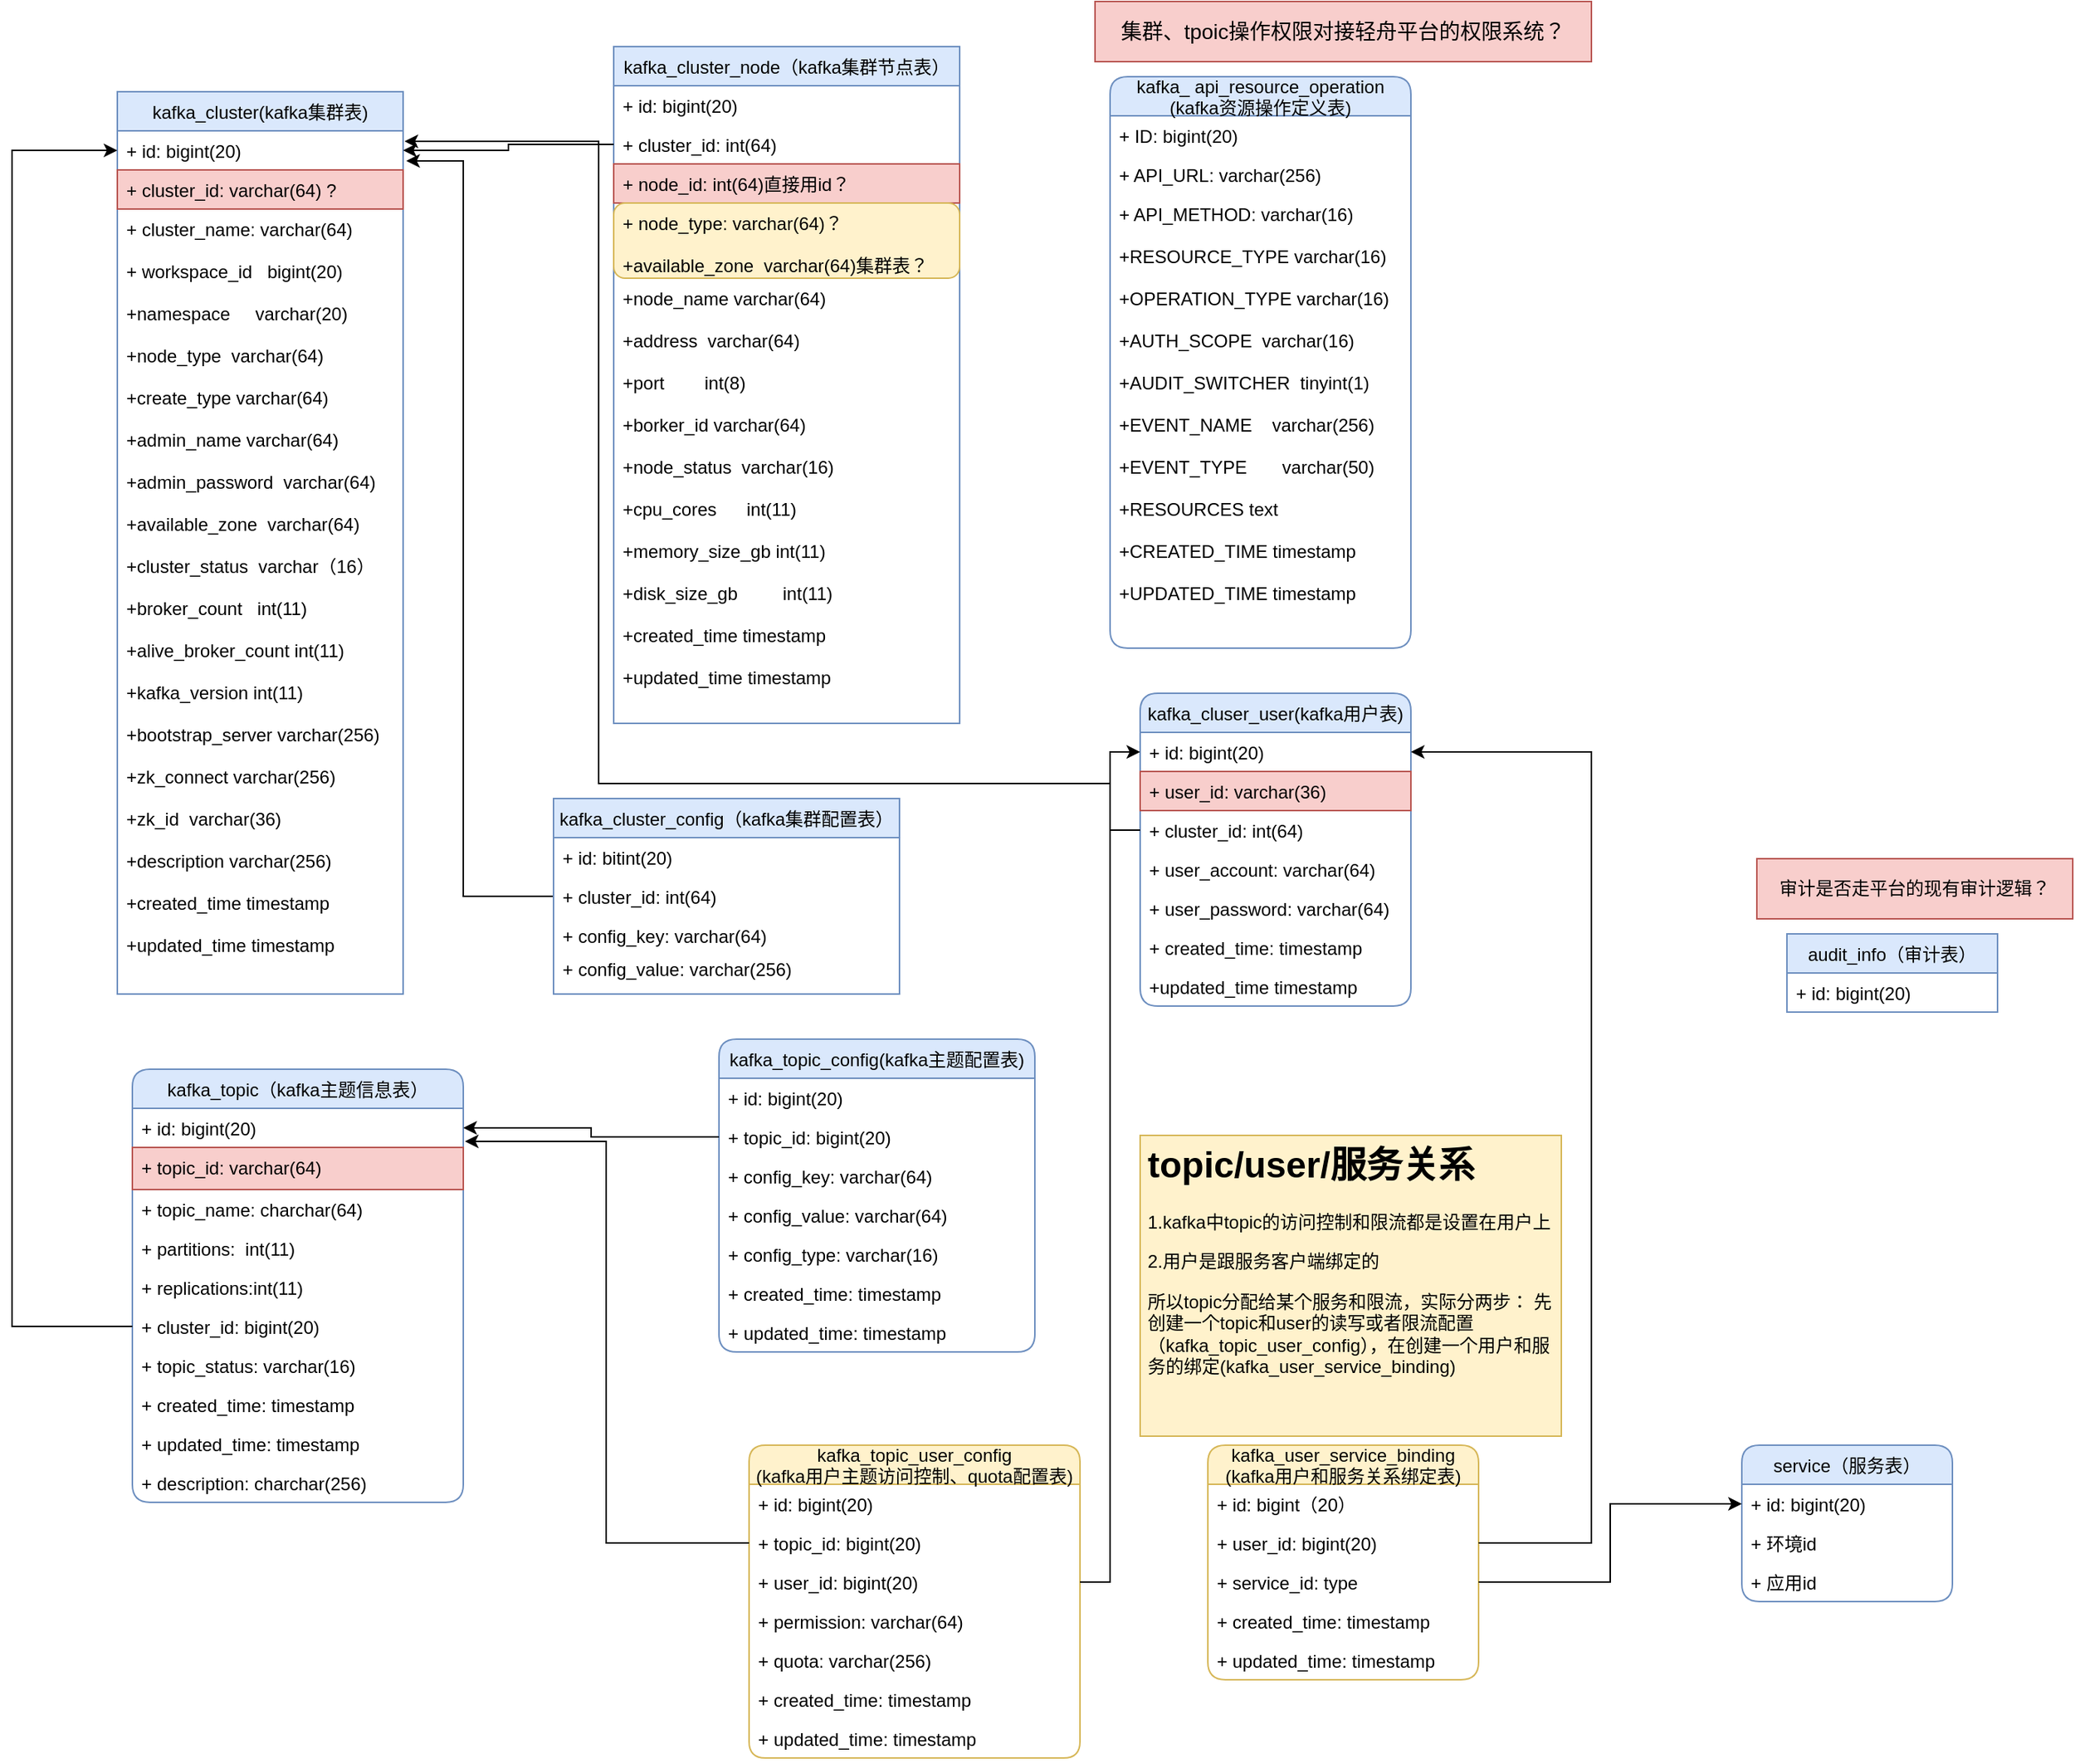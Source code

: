 <mxfile version="14.7.3" type="github">
  <diagram name="Page-1" id="9f46799a-70d6-7492-0946-bef42562c5a5">
    <mxGraphModel dx="944" dy="553" grid="1" gridSize="10" guides="1" tooltips="1" connect="1" arrows="1" fold="1" page="1" pageScale="1" pageWidth="1100" pageHeight="850" background="none" math="0" shadow="0">
      <root>
        <mxCell id="0" />
        <mxCell id="1" parent="0" />
        <mxCell id="GtaQLyDvOYzaf2lnGROW-2" value="kafka_cluster(kafka集群表)" style="swimlane;fontStyle=0;childLayout=stackLayout;horizontal=1;startSize=26;fillColor=#dae8fc;horizontalStack=0;resizeParent=1;resizeParentMax=0;resizeLast=0;collapsible=1;marginBottom=0;strokeColor=#6c8ebf;" parent="1" vertex="1">
          <mxGeometry x="190" y="140" width="190" height="600" as="geometry">
            <mxRectangle x="190" y="140" width="100" height="26" as="alternateBounds" />
          </mxGeometry>
        </mxCell>
        <mxCell id="GtaQLyDvOYzaf2lnGROW-3" value="+ id: bigint(20)" style="text;strokeColor=none;fillColor=none;align=left;verticalAlign=top;spacingLeft=4;spacingRight=4;overflow=hidden;rotatable=0;points=[[0,0.5],[1,0.5]];portConstraint=eastwest;" parent="GtaQLyDvOYzaf2lnGROW-2" vertex="1">
          <mxGeometry y="26" width="190" height="26" as="geometry" />
        </mxCell>
        <mxCell id="GtaQLyDvOYzaf2lnGROW-4" value="+ cluster_id: varchar(64) ?" style="text;strokeColor=#b85450;fillColor=#f8cecc;align=left;verticalAlign=top;spacingLeft=4;spacingRight=4;overflow=hidden;rotatable=0;points=[[0,0.5],[1,0.5]];portConstraint=eastwest;" parent="GtaQLyDvOYzaf2lnGROW-2" vertex="1">
          <mxGeometry y="52" width="190" height="26" as="geometry" />
        </mxCell>
        <mxCell id="GtaQLyDvOYzaf2lnGROW-5" value="+ cluster_name: varchar(64)&#xa;&#xa;+ workspace_id   bigint(20)&#xa;&#xa;+namespace     varchar(20)&#xa;&#xa;+node_type  varchar(64)&#xa;&#xa;+create_type varchar(64)&#xa;&#xa;+admin_name varchar(64)&#xa;&#xa;+admin_password  varchar(64)&#xa;&#xa;+available_zone  varchar(64)&#xa;&#xa;+cluster_status  varchar（16）&#xa;&#xa;+broker_count   int(11)&#xa;&#xa;+alive_broker_count int(11)&#xa;&#xa;+kafka_version int(11)&#xa;&#xa;+bootstrap_server varchar(256)&#xa;&#xa;+zk_connect varchar(256)&#xa;&#xa;+zk_id  varchar(36)&#xa;&#xa;+description varchar(256) &#xa;&#xa;+created_time timestamp&#xa;&#xa;+updated_time timestamp" style="text;strokeColor=none;fillColor=none;align=left;verticalAlign=top;spacingLeft=4;spacingRight=4;overflow=hidden;rotatable=0;points=[[0,0.5],[1,0.5]];portConstraint=eastwest;" parent="GtaQLyDvOYzaf2lnGROW-2" vertex="1">
          <mxGeometry y="78" width="190" height="522" as="geometry" />
        </mxCell>
        <mxCell id="GtaQLyDvOYzaf2lnGROW-6" value="kafka_cluster_node（kafka集群节点表）" style="swimlane;fontStyle=0;childLayout=stackLayout;horizontal=1;startSize=26;fillColor=#dae8fc;horizontalStack=0;resizeParent=1;resizeParentMax=0;resizeLast=0;collapsible=1;marginBottom=0;strokeColor=#6c8ebf;" parent="1" vertex="1">
          <mxGeometry x="520" y="110" width="230" height="450" as="geometry">
            <mxRectangle x="480" y="140" width="140" height="26" as="alternateBounds" />
          </mxGeometry>
        </mxCell>
        <mxCell id="GtaQLyDvOYzaf2lnGROW-7" value="+ id: bigint(20)" style="text;strokeColor=none;fillColor=none;align=left;verticalAlign=top;spacingLeft=4;spacingRight=4;overflow=hidden;rotatable=0;points=[[0,0.5],[1,0.5]];portConstraint=eastwest;" parent="GtaQLyDvOYzaf2lnGROW-6" vertex="1">
          <mxGeometry y="26" width="230" height="26" as="geometry" />
        </mxCell>
        <mxCell id="GtaQLyDvOYzaf2lnGROW-8" value="+ cluster_id: int(64)" style="text;strokeColor=none;fillColor=none;align=left;verticalAlign=top;spacingLeft=4;spacingRight=4;overflow=hidden;rotatable=0;points=[[0,0.5],[1,0.5]];portConstraint=eastwest;" parent="GtaQLyDvOYzaf2lnGROW-6" vertex="1">
          <mxGeometry y="52" width="230" height="26" as="geometry" />
        </mxCell>
        <mxCell id="GtaQLyDvOYzaf2lnGROW-13" value="+ node_id: int(64)直接用id？" style="text;strokeColor=#b85450;fillColor=#f8cecc;align=left;verticalAlign=top;spacingLeft=4;spacingRight=4;overflow=hidden;rotatable=0;points=[[0,0.5],[1,0.5]];portConstraint=eastwest;" parent="GtaQLyDvOYzaf2lnGROW-6" vertex="1">
          <mxGeometry y="78" width="230" height="26" as="geometry" />
        </mxCell>
        <mxCell id="GtaQLyDvOYzaf2lnGROW-12" value="+ node_type: varchar(64)？&#xa;&#xa;+available_zone  varchar(64)集群表？" style="text;strokeColor=#d6b656;fillColor=#fff2cc;align=left;verticalAlign=top;spacingLeft=4;spacingRight=4;overflow=hidden;rotatable=0;points=[[0,0.5],[1,0.5]];portConstraint=eastwest;shadow=0;rounded=1;" parent="GtaQLyDvOYzaf2lnGROW-6" vertex="1">
          <mxGeometry y="104" width="230" height="50" as="geometry" />
        </mxCell>
        <mxCell id="GtaQLyDvOYzaf2lnGROW-9" value="+node_name varchar(64)&#xa;&#xa;+address  varchar(64)&#xa;&#xa;+port        int(8)&#xa;&#xa;+borker_id varchar(64)&#xa;&#xa;+node_status  varchar(16)&#xa;&#xa;+cpu_cores      int(11)&#xa;&#xa;+memory_size_gb int(11)&#xa;&#xa;+disk_size_gb         int(11)&#xa;&#xa;+created_time timestamp&#xa;&#xa;+updated_time timestamp" style="text;strokeColor=none;fillColor=none;align=left;verticalAlign=top;spacingLeft=4;spacingRight=4;overflow=hidden;rotatable=0;points=[[0,0.5],[1,0.5]];portConstraint=eastwest;" parent="GtaQLyDvOYzaf2lnGROW-6" vertex="1">
          <mxGeometry y="154" width="230" height="296" as="geometry" />
        </mxCell>
        <mxCell id="GtaQLyDvOYzaf2lnGROW-10" style="edgeStyle=orthogonalEdgeStyle;rounded=0;orthogonalLoop=1;jettySize=auto;html=1;fontColor=#000000;" parent="1" source="GtaQLyDvOYzaf2lnGROW-8" target="GtaQLyDvOYzaf2lnGROW-3" edge="1">
          <mxGeometry relative="1" as="geometry" />
        </mxCell>
        <mxCell id="GtaQLyDvOYzaf2lnGROW-19" style="edgeStyle=orthogonalEdgeStyle;rounded=0;orthogonalLoop=1;jettySize=auto;html=1;fontColor=#000000;entryX=1.011;entryY=0.769;entryDx=0;entryDy=0;entryPerimeter=0;" parent="1" source="GtaQLyDvOYzaf2lnGROW-14" target="GtaQLyDvOYzaf2lnGROW-3" edge="1">
          <mxGeometry relative="1" as="geometry">
            <mxPoint x="400" y="300" as="targetPoint" />
            <Array as="points">
              <mxPoint x="420" y="675" />
              <mxPoint x="420" y="186" />
            </Array>
          </mxGeometry>
        </mxCell>
        <mxCell id="GtaQLyDvOYzaf2lnGROW-14" value="kafka_cluster_config（kafka集群配置表）" style="swimlane;fontStyle=0;childLayout=stackLayout;horizontal=1;startSize=26;fillColor=#dae8fc;horizontalStack=0;resizeParent=1;resizeParentMax=0;resizeLast=0;collapsible=1;marginBottom=0;labelBackgroundColor=none;strokeColor=#6c8ebf;swimlaneLine=1;" parent="1" vertex="1">
          <mxGeometry x="480" y="610" width="230" height="130" as="geometry" />
        </mxCell>
        <mxCell id="GtaQLyDvOYzaf2lnGROW-15" value="+ id: bitint(20)" style="text;strokeColor=none;fillColor=none;align=left;verticalAlign=top;spacingLeft=4;spacingRight=4;overflow=hidden;rotatable=0;points=[[0,0.5],[1,0.5]];portConstraint=eastwest;" parent="GtaQLyDvOYzaf2lnGROW-14" vertex="1">
          <mxGeometry y="26" width="230" height="26" as="geometry" />
        </mxCell>
        <mxCell id="GtaQLyDvOYzaf2lnGROW-16" value="+ cluster_id: int(64)" style="text;strokeColor=none;fillColor=none;align=left;verticalAlign=top;spacingLeft=4;spacingRight=4;overflow=hidden;rotatable=0;points=[[0,0.5],[1,0.5]];portConstraint=eastwest;" parent="GtaQLyDvOYzaf2lnGROW-14" vertex="1">
          <mxGeometry y="52" width="230" height="26" as="geometry" />
        </mxCell>
        <mxCell id="GtaQLyDvOYzaf2lnGROW-17" value="+ config_key: varchar(64)" style="text;strokeColor=none;fillColor=none;align=left;verticalAlign=top;spacingLeft=4;spacingRight=4;overflow=hidden;rotatable=0;points=[[0,0.5],[1,0.5]];portConstraint=eastwest;" parent="GtaQLyDvOYzaf2lnGROW-14" vertex="1">
          <mxGeometry y="78" width="230" height="22" as="geometry" />
        </mxCell>
        <mxCell id="GtaQLyDvOYzaf2lnGROW-18" value="+ config_value: varchar(256)" style="text;strokeColor=none;fillColor=none;align=left;verticalAlign=top;spacingLeft=4;spacingRight=4;overflow=hidden;rotatable=0;points=[[0,0.5],[1,0.5]];portConstraint=eastwest;" parent="GtaQLyDvOYzaf2lnGROW-14" vertex="1">
          <mxGeometry y="100" width="230" height="30" as="geometry" />
        </mxCell>
        <mxCell id="GtaQLyDvOYzaf2lnGROW-20" value="kafka_ api_resource_operation&#xa;(kafka资源操作定义表)" style="swimlane;fontStyle=0;childLayout=stackLayout;horizontal=1;startSize=26;fillColor=#dae8fc;horizontalStack=0;resizeParent=1;resizeParentMax=0;resizeLast=0;collapsible=1;marginBottom=0;rounded=1;shadow=0;labelBackgroundColor=none;strokeColor=#6c8ebf;" parent="1" vertex="1">
          <mxGeometry x="850" y="130" width="200" height="380" as="geometry" />
        </mxCell>
        <mxCell id="GtaQLyDvOYzaf2lnGROW-21" value="+ ID: bigint(20)" style="text;strokeColor=none;fillColor=none;align=left;verticalAlign=top;spacingLeft=4;spacingRight=4;overflow=hidden;rotatable=0;points=[[0,0.5],[1,0.5]];portConstraint=eastwest;" parent="GtaQLyDvOYzaf2lnGROW-20" vertex="1">
          <mxGeometry y="26" width="200" height="26" as="geometry" />
        </mxCell>
        <mxCell id="GtaQLyDvOYzaf2lnGROW-22" value="+ API_URL: varchar(256)" style="text;strokeColor=none;fillColor=none;align=left;verticalAlign=top;spacingLeft=4;spacingRight=4;overflow=hidden;rotatable=0;points=[[0,0.5],[1,0.5]];portConstraint=eastwest;" parent="GtaQLyDvOYzaf2lnGROW-20" vertex="1">
          <mxGeometry y="52" width="200" height="26" as="geometry" />
        </mxCell>
        <mxCell id="GtaQLyDvOYzaf2lnGROW-23" value="+ API_METHOD: varchar(16)&#xa;&#xa;+RESOURCE_TYPE varchar(16)&#xa;&#xa;+OPERATION_TYPE varchar(16)&#xa;&#xa;+AUTH_SCOPE  varchar(16)&#xa;&#xa;+AUDIT_SWITCHER  tinyint(1)&#xa;&#xa;+EVENT_NAME    varchar(256)&#xa;&#xa;+EVENT_TYPE       varchar(50)&#xa;&#xa;+RESOURCES text&#xa;&#xa;+CREATED_TIME timestamp&#xa;&#xa;+UPDATED_TIME timestamp&#xa;&#xa;" style="text;strokeColor=none;fillColor=none;align=left;verticalAlign=top;spacingLeft=4;spacingRight=4;overflow=hidden;rotatable=0;points=[[0,0.5],[1,0.5]];portConstraint=eastwest;" parent="GtaQLyDvOYzaf2lnGROW-20" vertex="1">
          <mxGeometry y="78" width="200" height="302" as="geometry" />
        </mxCell>
        <mxCell id="GtaQLyDvOYzaf2lnGROW-24" value="kafka_cluser_user(kafka用户表)" style="swimlane;fontStyle=0;childLayout=stackLayout;horizontal=1;startSize=26;fillColor=#dae8fc;horizontalStack=0;resizeParent=1;resizeParentMax=0;resizeLast=0;collapsible=1;marginBottom=0;rounded=1;shadow=0;labelBackgroundColor=none;strokeColor=#6c8ebf;" parent="1" vertex="1">
          <mxGeometry x="870" y="540" width="180" height="208" as="geometry" />
        </mxCell>
        <mxCell id="GtaQLyDvOYzaf2lnGROW-25" value="+ id: bigint(20)" style="text;strokeColor=none;fillColor=none;align=left;verticalAlign=top;spacingLeft=4;spacingRight=4;overflow=hidden;rotatable=0;points=[[0,0.5],[1,0.5]];portConstraint=eastwest;" parent="GtaQLyDvOYzaf2lnGROW-24" vertex="1">
          <mxGeometry y="26" width="180" height="26" as="geometry" />
        </mxCell>
        <mxCell id="GtaQLyDvOYzaf2lnGROW-26" value="+ user_id: varchar(36)" style="text;strokeColor=#b85450;fillColor=#f8cecc;align=left;verticalAlign=top;spacingLeft=4;spacingRight=4;overflow=hidden;rotatable=0;points=[[0,0.5],[1,0.5]];portConstraint=eastwest;" parent="GtaQLyDvOYzaf2lnGROW-24" vertex="1">
          <mxGeometry y="52" width="180" height="26" as="geometry" />
        </mxCell>
        <mxCell id="GtaQLyDvOYzaf2lnGROW-28" value="+ cluster_id: int(64)&#xa;&#xa;&#xa;" style="text;strokeColor=none;fillColor=none;align=left;verticalAlign=top;spacingLeft=4;spacingRight=4;overflow=hidden;rotatable=0;points=[[0,0.5],[1,0.5]];portConstraint=eastwest;" parent="GtaQLyDvOYzaf2lnGROW-24" vertex="1">
          <mxGeometry y="78" width="180" height="26" as="geometry" />
        </mxCell>
        <mxCell id="GtaQLyDvOYzaf2lnGROW-32" value="+ user_account: varchar(64)&#xa;&#xa;&#xa;" style="text;strokeColor=none;fillColor=none;align=left;verticalAlign=top;spacingLeft=4;spacingRight=4;overflow=hidden;rotatable=0;points=[[0,0.5],[1,0.5]];portConstraint=eastwest;" parent="GtaQLyDvOYzaf2lnGROW-24" vertex="1">
          <mxGeometry y="104" width="180" height="26" as="geometry" />
        </mxCell>
        <mxCell id="GtaQLyDvOYzaf2lnGROW-31" value="+ user_password: varchar(64)&#xa;" style="text;strokeColor=none;fillColor=none;align=left;verticalAlign=top;spacingLeft=4;spacingRight=4;overflow=hidden;rotatable=0;points=[[0,0.5],[1,0.5]];portConstraint=eastwest;" parent="GtaQLyDvOYzaf2lnGROW-24" vertex="1">
          <mxGeometry y="130" width="180" height="26" as="geometry" />
        </mxCell>
        <mxCell id="GtaQLyDvOYzaf2lnGROW-30" value="+ created_time: timestamp&#xa;&#xa;&#xa;" style="text;strokeColor=none;fillColor=none;align=left;verticalAlign=top;spacingLeft=4;spacingRight=4;overflow=hidden;rotatable=0;points=[[0,0.5],[1,0.5]];portConstraint=eastwest;" parent="GtaQLyDvOYzaf2lnGROW-24" vertex="1">
          <mxGeometry y="156" width="180" height="26" as="geometry" />
        </mxCell>
        <mxCell id="GtaQLyDvOYzaf2lnGROW-27" value="+updated_time timestamp" style="text;strokeColor=none;fillColor=none;align=left;verticalAlign=top;spacingLeft=4;spacingRight=4;overflow=hidden;rotatable=0;points=[[0,0.5],[1,0.5]];portConstraint=eastwest;" parent="GtaQLyDvOYzaf2lnGROW-24" vertex="1">
          <mxGeometry y="182" width="180" height="26" as="geometry" />
        </mxCell>
        <mxCell id="GtaQLyDvOYzaf2lnGROW-33" value="&lt;font style=&quot;font-size: 14px&quot;&gt;集群、tpoic操作权限对接轻舟平台的权限系统？&lt;/font&gt;" style="text;html=1;strokeColor=#b85450;fillColor=#f8cecc;align=center;verticalAlign=middle;whiteSpace=wrap;rounded=0;shadow=0;labelBackgroundColor=none;strokeWidth=1;" parent="1" vertex="1">
          <mxGeometry x="840" y="80" width="330" height="40" as="geometry" />
        </mxCell>
        <mxCell id="GtaQLyDvOYzaf2lnGROW-34" value="kafka_topic（kafka主题信息表）" style="swimlane;fontStyle=0;childLayout=stackLayout;horizontal=1;startSize=26;fillColor=#dae8fc;horizontalStack=0;resizeParent=1;resizeParentMax=0;resizeLast=0;collapsible=1;marginBottom=0;rounded=1;shadow=0;labelBackgroundColor=none;strokeColor=#6c8ebf;strokeWidth=1;" parent="1" vertex="1">
          <mxGeometry x="200" y="790" width="220" height="288" as="geometry" />
        </mxCell>
        <mxCell id="GtaQLyDvOYzaf2lnGROW-35" value="+ id: bigint(20)" style="text;strokeColor=none;fillColor=none;align=left;verticalAlign=top;spacingLeft=4;spacingRight=4;overflow=hidden;rotatable=0;points=[[0,0.5],[1,0.5]];portConstraint=eastwest;" parent="GtaQLyDvOYzaf2lnGROW-34" vertex="1">
          <mxGeometry y="26" width="220" height="26" as="geometry" />
        </mxCell>
        <mxCell id="GtaQLyDvOYzaf2lnGROW-36" value="+ topic_id: varchar(64)" style="text;strokeColor=#b85450;fillColor=#f8cecc;align=left;verticalAlign=top;spacingLeft=4;spacingRight=4;overflow=hidden;rotatable=0;points=[[0,0.5],[1,0.5]];portConstraint=eastwest;" parent="GtaQLyDvOYzaf2lnGROW-34" vertex="1">
          <mxGeometry y="52" width="220" height="28" as="geometry" />
        </mxCell>
        <mxCell id="GtaQLyDvOYzaf2lnGROW-43" value="+ topic_name: charchar(64)" style="text;strokeColor=none;fillColor=none;align=left;verticalAlign=top;spacingLeft=4;spacingRight=4;overflow=hidden;rotatable=0;points=[[0,0.5],[1,0.5]];portConstraint=eastwest;" parent="GtaQLyDvOYzaf2lnGROW-34" vertex="1">
          <mxGeometry y="80" width="220" height="26" as="geometry" />
        </mxCell>
        <mxCell id="GtaQLyDvOYzaf2lnGROW-42" value="+ partitions:  int(11)" style="text;strokeColor=none;fillColor=none;align=left;verticalAlign=top;spacingLeft=4;spacingRight=4;overflow=hidden;rotatable=0;points=[[0,0.5],[1,0.5]];portConstraint=eastwest;" parent="GtaQLyDvOYzaf2lnGROW-34" vertex="1">
          <mxGeometry y="106" width="220" height="26" as="geometry" />
        </mxCell>
        <mxCell id="GtaQLyDvOYzaf2lnGROW-41" value="+ replications:int(11)" style="text;strokeColor=none;fillColor=none;align=left;verticalAlign=top;spacingLeft=4;spacingRight=4;overflow=hidden;rotatable=0;points=[[0,0.5],[1,0.5]];portConstraint=eastwest;" parent="GtaQLyDvOYzaf2lnGROW-34" vertex="1">
          <mxGeometry y="132" width="220" height="26" as="geometry" />
        </mxCell>
        <mxCell id="GtaQLyDvOYzaf2lnGROW-40" value="+ cluster_id: bigint(20)" style="text;strokeColor=none;fillColor=none;align=left;verticalAlign=top;spacingLeft=4;spacingRight=4;overflow=hidden;rotatable=0;points=[[0,0.5],[1,0.5]];portConstraint=eastwest;" parent="GtaQLyDvOYzaf2lnGROW-34" vertex="1">
          <mxGeometry y="158" width="220" height="26" as="geometry" />
        </mxCell>
        <mxCell id="GtaQLyDvOYzaf2lnGROW-39" value="+ topic_status: varchar(16)" style="text;strokeColor=none;fillColor=none;align=left;verticalAlign=top;spacingLeft=4;spacingRight=4;overflow=hidden;rotatable=0;points=[[0,0.5],[1,0.5]];portConstraint=eastwest;" parent="GtaQLyDvOYzaf2lnGROW-34" vertex="1">
          <mxGeometry y="184" width="220" height="26" as="geometry" />
        </mxCell>
        <mxCell id="GtaQLyDvOYzaf2lnGROW-46" value="+ created_time: timestamp" style="text;strokeColor=none;fillColor=none;align=left;verticalAlign=top;spacingLeft=4;spacingRight=4;overflow=hidden;rotatable=0;points=[[0,0.5],[1,0.5]];portConstraint=eastwest;" parent="GtaQLyDvOYzaf2lnGROW-34" vertex="1">
          <mxGeometry y="210" width="220" height="26" as="geometry" />
        </mxCell>
        <mxCell id="GtaQLyDvOYzaf2lnGROW-38" value="+ updated_time: timestamp" style="text;strokeColor=none;fillColor=none;align=left;verticalAlign=top;spacingLeft=4;spacingRight=4;overflow=hidden;rotatable=0;points=[[0,0.5],[1,0.5]];portConstraint=eastwest;" parent="GtaQLyDvOYzaf2lnGROW-34" vertex="1">
          <mxGeometry y="236" width="220" height="26" as="geometry" />
        </mxCell>
        <mxCell id="GtaQLyDvOYzaf2lnGROW-37" value="+ description: charchar(256)" style="text;strokeColor=none;fillColor=none;align=left;verticalAlign=top;spacingLeft=4;spacingRight=4;overflow=hidden;rotatable=0;points=[[0,0.5],[1,0.5]];portConstraint=eastwest;" parent="GtaQLyDvOYzaf2lnGROW-34" vertex="1">
          <mxGeometry y="262" width="220" height="26" as="geometry" />
        </mxCell>
        <mxCell id="GtaQLyDvOYzaf2lnGROW-45" style="edgeStyle=orthogonalEdgeStyle;rounded=0;orthogonalLoop=1;jettySize=auto;html=1;fontColor=#000000;entryX=0;entryY=0.5;entryDx=0;entryDy=0;" parent="1" source="GtaQLyDvOYzaf2lnGROW-40" target="GtaQLyDvOYzaf2lnGROW-3" edge="1">
          <mxGeometry relative="1" as="geometry">
            <mxPoint x="130" y="440" as="targetPoint" />
            <Array as="points">
              <mxPoint x="120" y="961" />
              <mxPoint x="120" y="179" />
            </Array>
          </mxGeometry>
        </mxCell>
        <mxCell id="GtaQLyDvOYzaf2lnGROW-47" style="edgeStyle=orthogonalEdgeStyle;rounded=0;orthogonalLoop=1;jettySize=auto;html=1;entryX=1.005;entryY=0.269;entryDx=0;entryDy=0;entryPerimeter=0;fontColor=#000000;exitX=0;exitY=0.5;exitDx=0;exitDy=0;" parent="1" source="GtaQLyDvOYzaf2lnGROW-28" target="GtaQLyDvOYzaf2lnGROW-3" edge="1">
          <mxGeometry relative="1" as="geometry">
            <Array as="points">
              <mxPoint x="850" y="631" />
              <mxPoint x="850" y="600" />
              <mxPoint x="510" y="600" />
              <mxPoint x="510" y="173" />
            </Array>
          </mxGeometry>
        </mxCell>
        <mxCell id="GtaQLyDvOYzaf2lnGROW-57" value="kafka_topic_config(kafka主题配置表)" style="swimlane;fontStyle=0;childLayout=stackLayout;horizontal=1;startSize=26;fillColor=#dae8fc;horizontalStack=0;resizeParent=1;resizeParentMax=0;resizeLast=0;collapsible=1;marginBottom=0;rounded=1;shadow=0;labelBackgroundColor=none;strokeColor=#6c8ebf;strokeWidth=1;" parent="1" vertex="1">
          <mxGeometry x="590" y="770" width="210" height="208" as="geometry" />
        </mxCell>
        <mxCell id="GtaQLyDvOYzaf2lnGROW-58" value="+ id: bigint(20)" style="text;strokeColor=none;fillColor=none;align=left;verticalAlign=top;spacingLeft=4;spacingRight=4;overflow=hidden;rotatable=0;points=[[0,0.5],[1,0.5]];portConstraint=eastwest;" parent="GtaQLyDvOYzaf2lnGROW-57" vertex="1">
          <mxGeometry y="26" width="210" height="26" as="geometry" />
        </mxCell>
        <mxCell id="GtaQLyDvOYzaf2lnGROW-59" value="+ topic_id: bigint(20)" style="text;strokeColor=none;fillColor=none;align=left;verticalAlign=top;spacingLeft=4;spacingRight=4;overflow=hidden;rotatable=0;points=[[0,0.5],[1,0.5]];portConstraint=eastwest;" parent="GtaQLyDvOYzaf2lnGROW-57" vertex="1">
          <mxGeometry y="52" width="210" height="26" as="geometry" />
        </mxCell>
        <mxCell id="GtaQLyDvOYzaf2lnGROW-64" value="+ config_key: varchar(64)" style="text;strokeColor=none;fillColor=none;align=left;verticalAlign=top;spacingLeft=4;spacingRight=4;overflow=hidden;rotatable=0;points=[[0,0.5],[1,0.5]];portConstraint=eastwest;fontColor=#000000;" parent="GtaQLyDvOYzaf2lnGROW-57" vertex="1">
          <mxGeometry y="78" width="210" height="26" as="geometry" />
        </mxCell>
        <mxCell id="GtaQLyDvOYzaf2lnGROW-65" value="+ config_value: varchar(64)" style="text;strokeColor=none;fillColor=none;align=left;verticalAlign=top;spacingLeft=4;spacingRight=4;overflow=hidden;rotatable=0;points=[[0,0.5],[1,0.5]];portConstraint=eastwest;fontColor=#000000;" parent="GtaQLyDvOYzaf2lnGROW-57" vertex="1">
          <mxGeometry y="104" width="210" height="26" as="geometry" />
        </mxCell>
        <mxCell id="GtaQLyDvOYzaf2lnGROW-63" value="+ config_type: varchar(16)" style="text;strokeColor=none;fillColor=none;align=left;verticalAlign=top;spacingLeft=4;spacingRight=4;overflow=hidden;rotatable=0;points=[[0,0.5],[1,0.5]];portConstraint=eastwest;fontColor=#000000;" parent="GtaQLyDvOYzaf2lnGROW-57" vertex="1">
          <mxGeometry y="130" width="210" height="26" as="geometry" />
        </mxCell>
        <mxCell id="GtaQLyDvOYzaf2lnGROW-66" value="+ created_time: timestamp" style="text;strokeColor=none;fillColor=none;align=left;verticalAlign=top;spacingLeft=4;spacingRight=4;overflow=hidden;rotatable=0;points=[[0,0.5],[1,0.5]];portConstraint=eastwest;fontColor=#000000;" parent="GtaQLyDvOYzaf2lnGROW-57" vertex="1">
          <mxGeometry y="156" width="210" height="26" as="geometry" />
        </mxCell>
        <mxCell id="GtaQLyDvOYzaf2lnGROW-60" value="+ updated_time: timestamp" style="text;strokeColor=none;fillColor=none;align=left;verticalAlign=top;spacingLeft=4;spacingRight=4;overflow=hidden;rotatable=0;points=[[0,0.5],[1,0.5]];portConstraint=eastwest;" parent="GtaQLyDvOYzaf2lnGROW-57" vertex="1">
          <mxGeometry y="182" width="210" height="26" as="geometry" />
        </mxCell>
        <mxCell id="GtaQLyDvOYzaf2lnGROW-62" style="edgeStyle=orthogonalEdgeStyle;rounded=0;orthogonalLoop=1;jettySize=auto;html=1;entryX=1;entryY=0.5;entryDx=0;entryDy=0;fontColor=#000000;" parent="1" source="GtaQLyDvOYzaf2lnGROW-59" target="GtaQLyDvOYzaf2lnGROW-35" edge="1">
          <mxGeometry relative="1" as="geometry" />
        </mxCell>
        <mxCell id="GtaQLyDvOYzaf2lnGROW-67" value="kafka_topic_user_config&#xa;(kafka用户主题访问控制、quota配置表)" style="swimlane;fontStyle=0;childLayout=stackLayout;horizontal=1;startSize=26;fillColor=#fff2cc;horizontalStack=0;resizeParent=1;resizeParentMax=0;resizeLast=0;collapsible=1;marginBottom=0;rounded=1;shadow=0;labelBackgroundColor=none;strokeColor=#d6b656;strokeWidth=1;arcSize=14;" parent="1" vertex="1">
          <mxGeometry x="610" y="1040" width="220" height="208" as="geometry" />
        </mxCell>
        <mxCell id="GtaQLyDvOYzaf2lnGROW-68" value="+ id: bigint(20)" style="text;strokeColor=none;fillColor=none;align=left;verticalAlign=top;spacingLeft=4;spacingRight=4;overflow=hidden;rotatable=0;points=[[0,0.5],[1,0.5]];portConstraint=eastwest;" parent="GtaQLyDvOYzaf2lnGROW-67" vertex="1">
          <mxGeometry y="26" width="220" height="26" as="geometry" />
        </mxCell>
        <mxCell id="GtaQLyDvOYzaf2lnGROW-69" value="+ topic_id: bigint(20)" style="text;strokeColor=none;fillColor=none;align=left;verticalAlign=top;spacingLeft=4;spacingRight=4;overflow=hidden;rotatable=0;points=[[0,0.5],[1,0.5]];portConstraint=eastwest;" parent="GtaQLyDvOYzaf2lnGROW-67" vertex="1">
          <mxGeometry y="52" width="220" height="26" as="geometry" />
        </mxCell>
        <mxCell id="GtaQLyDvOYzaf2lnGROW-74" value="+ user_id: bigint(20)" style="text;strokeColor=none;fillColor=none;align=left;verticalAlign=top;spacingLeft=4;spacingRight=4;overflow=hidden;rotatable=0;points=[[0,0.5],[1,0.5]];portConstraint=eastwest;" parent="GtaQLyDvOYzaf2lnGROW-67" vertex="1">
          <mxGeometry y="78" width="220" height="26" as="geometry" />
        </mxCell>
        <mxCell id="GtaQLyDvOYzaf2lnGROW-76" value="+ permission: varchar(64)" style="text;strokeColor=none;fillColor=none;align=left;verticalAlign=top;spacingLeft=4;spacingRight=4;overflow=hidden;rotatable=0;points=[[0,0.5],[1,0.5]];portConstraint=eastwest;" parent="GtaQLyDvOYzaf2lnGROW-67" vertex="1">
          <mxGeometry y="104" width="220" height="26" as="geometry" />
        </mxCell>
        <mxCell id="GtaQLyDvOYzaf2lnGROW-75" value="+ quota: varchar(256)" style="text;strokeColor=none;fillColor=none;align=left;verticalAlign=top;spacingLeft=4;spacingRight=4;overflow=hidden;rotatable=0;points=[[0,0.5],[1,0.5]];portConstraint=eastwest;" parent="GtaQLyDvOYzaf2lnGROW-67" vertex="1">
          <mxGeometry y="130" width="220" height="26" as="geometry" />
        </mxCell>
        <mxCell id="GtaQLyDvOYzaf2lnGROW-73" value="+ created_time: timestamp" style="text;strokeColor=none;fillColor=none;align=left;verticalAlign=top;spacingLeft=4;spacingRight=4;overflow=hidden;rotatable=0;points=[[0,0.5],[1,0.5]];portConstraint=eastwest;" parent="GtaQLyDvOYzaf2lnGROW-67" vertex="1">
          <mxGeometry y="156" width="220" height="26" as="geometry" />
        </mxCell>
        <mxCell id="GtaQLyDvOYzaf2lnGROW-70" value="+ updated_time: timestamp" style="text;strokeColor=none;fillColor=none;align=left;verticalAlign=top;spacingLeft=4;spacingRight=4;overflow=hidden;rotatable=0;points=[[0,0.5],[1,0.5]];portConstraint=eastwest;" parent="GtaQLyDvOYzaf2lnGROW-67" vertex="1">
          <mxGeometry y="182" width="220" height="26" as="geometry" />
        </mxCell>
        <mxCell id="GtaQLyDvOYzaf2lnGROW-71" style="edgeStyle=orthogonalEdgeStyle;rounded=0;orthogonalLoop=1;jettySize=auto;html=1;exitX=0;exitY=0.5;exitDx=0;exitDy=0;entryX=1.005;entryY=0.846;entryDx=0;entryDy=0;entryPerimeter=0;fontColor=#000000;" parent="1" source="GtaQLyDvOYzaf2lnGROW-69" target="GtaQLyDvOYzaf2lnGROW-35" edge="1">
          <mxGeometry relative="1" as="geometry" />
        </mxCell>
        <mxCell id="GtaQLyDvOYzaf2lnGROW-72" style="edgeStyle=orthogonalEdgeStyle;rounded=0;orthogonalLoop=1;jettySize=auto;html=1;fontColor=#000000;entryX=0;entryY=0.5;entryDx=0;entryDy=0;" parent="1" source="GtaQLyDvOYzaf2lnGROW-74" target="GtaQLyDvOYzaf2lnGROW-25" edge="1">
          <mxGeometry relative="1" as="geometry">
            <mxPoint x="850" y="610" as="targetPoint" />
          </mxGeometry>
        </mxCell>
        <mxCell id="GtaQLyDvOYzaf2lnGROW-77" value="kafka_user_service_binding&#xa;(kafka用户和服务关系绑定表)" style="swimlane;fontStyle=0;childLayout=stackLayout;horizontal=1;startSize=26;fillColor=#fff2cc;horizontalStack=0;resizeParent=1;resizeParentMax=0;resizeLast=0;collapsible=1;marginBottom=0;rounded=1;shadow=0;labelBackgroundColor=none;strokeColor=#d6b656;strokeWidth=1;" parent="1" vertex="1">
          <mxGeometry x="915" y="1040" width="180" height="156" as="geometry" />
        </mxCell>
        <mxCell id="GtaQLyDvOYzaf2lnGROW-78" value="+ id: bigint（20）" style="text;strokeColor=none;fillColor=none;align=left;verticalAlign=top;spacingLeft=4;spacingRight=4;overflow=hidden;rotatable=0;points=[[0,0.5],[1,0.5]];portConstraint=eastwest;" parent="GtaQLyDvOYzaf2lnGROW-77" vertex="1">
          <mxGeometry y="26" width="180" height="26" as="geometry" />
        </mxCell>
        <mxCell id="GtaQLyDvOYzaf2lnGROW-79" value="+ user_id: bigint(20)" style="text;strokeColor=none;fillColor=none;align=left;verticalAlign=top;spacingLeft=4;spacingRight=4;overflow=hidden;rotatable=0;points=[[0,0.5],[1,0.5]];portConstraint=eastwest;" parent="GtaQLyDvOYzaf2lnGROW-77" vertex="1">
          <mxGeometry y="52" width="180" height="26" as="geometry" />
        </mxCell>
        <mxCell id="GtaQLyDvOYzaf2lnGROW-82" value="+ service_id: type" style="text;strokeColor=none;fillColor=none;align=left;verticalAlign=top;spacingLeft=4;spacingRight=4;overflow=hidden;rotatable=0;points=[[0,0.5],[1,0.5]];portConstraint=eastwest;" parent="GtaQLyDvOYzaf2lnGROW-77" vertex="1">
          <mxGeometry y="78" width="180" height="26" as="geometry" />
        </mxCell>
        <mxCell id="GtaQLyDvOYzaf2lnGROW-81" value="+ created_time: timestamp" style="text;strokeColor=none;fillColor=none;align=left;verticalAlign=top;spacingLeft=4;spacingRight=4;overflow=hidden;rotatable=0;points=[[0,0.5],[1,0.5]];portConstraint=eastwest;" parent="GtaQLyDvOYzaf2lnGROW-77" vertex="1">
          <mxGeometry y="104" width="180" height="26" as="geometry" />
        </mxCell>
        <mxCell id="GtaQLyDvOYzaf2lnGROW-80" value="+ updated_time: timestamp" style="text;strokeColor=none;fillColor=none;align=left;verticalAlign=top;spacingLeft=4;spacingRight=4;overflow=hidden;rotatable=0;points=[[0,0.5],[1,0.5]];portConstraint=eastwest;" parent="GtaQLyDvOYzaf2lnGROW-77" vertex="1">
          <mxGeometry y="130" width="180" height="26" as="geometry" />
        </mxCell>
        <mxCell id="GtaQLyDvOYzaf2lnGROW-83" style="edgeStyle=orthogonalEdgeStyle;rounded=0;orthogonalLoop=1;jettySize=auto;html=1;exitX=1;exitY=0.5;exitDx=0;exitDy=0;fontColor=#000000;entryX=1;entryY=0.5;entryDx=0;entryDy=0;" parent="1" source="GtaQLyDvOYzaf2lnGROW-79" target="GtaQLyDvOYzaf2lnGROW-25" edge="1">
          <mxGeometry relative="1" as="geometry">
            <mxPoint x="1170" y="780" as="targetPoint" />
            <Array as="points">
              <mxPoint x="1170" y="1105" />
              <mxPoint x="1170" y="579" />
            </Array>
          </mxGeometry>
        </mxCell>
        <mxCell id="GtaQLyDvOYzaf2lnGROW-84" value="service（服务表）" style="swimlane;fontStyle=0;childLayout=stackLayout;horizontal=1;startSize=26;fillColor=#dae8fc;horizontalStack=0;resizeParent=1;resizeParentMax=0;resizeLast=0;collapsible=1;marginBottom=0;rounded=1;shadow=0;labelBackgroundColor=none;strokeColor=#6c8ebf;strokeWidth=1;" parent="1" vertex="1">
          <mxGeometry x="1270" y="1040" width="140" height="104" as="geometry" />
        </mxCell>
        <mxCell id="GtaQLyDvOYzaf2lnGROW-85" value="+ id: bigint(20)" style="text;strokeColor=none;fillColor=none;align=left;verticalAlign=top;spacingLeft=4;spacingRight=4;overflow=hidden;rotatable=0;points=[[0,0.5],[1,0.5]];portConstraint=eastwest;" parent="GtaQLyDvOYzaf2lnGROW-84" vertex="1">
          <mxGeometry y="26" width="140" height="26" as="geometry" />
        </mxCell>
        <mxCell id="GtaQLyDvOYzaf2lnGROW-86" value="+ 环境id" style="text;strokeColor=none;fillColor=none;align=left;verticalAlign=top;spacingLeft=4;spacingRight=4;overflow=hidden;rotatable=0;points=[[0,0.5],[1,0.5]];portConstraint=eastwest;" parent="GtaQLyDvOYzaf2lnGROW-84" vertex="1">
          <mxGeometry y="52" width="140" height="26" as="geometry" />
        </mxCell>
        <mxCell id="GtaQLyDvOYzaf2lnGROW-87" value="+ 应用id" style="text;strokeColor=none;fillColor=none;align=left;verticalAlign=top;spacingLeft=4;spacingRight=4;overflow=hidden;rotatable=0;points=[[0,0.5],[1,0.5]];portConstraint=eastwest;" parent="GtaQLyDvOYzaf2lnGROW-84" vertex="1">
          <mxGeometry y="78" width="140" height="26" as="geometry" />
        </mxCell>
        <mxCell id="GtaQLyDvOYzaf2lnGROW-89" style="edgeStyle=orthogonalEdgeStyle;rounded=0;orthogonalLoop=1;jettySize=auto;html=1;entryX=0;entryY=0.5;entryDx=0;entryDy=0;fontColor=#000000;" parent="1" source="GtaQLyDvOYzaf2lnGROW-82" target="GtaQLyDvOYzaf2lnGROW-85" edge="1">
          <mxGeometry relative="1" as="geometry" />
        </mxCell>
        <mxCell id="GtaQLyDvOYzaf2lnGROW-90" value="&lt;h1&gt;topic/user/服务关系&lt;/h1&gt;&lt;p&gt;1.kafka中topic的访问控制和限流都是设置在用户上&lt;/p&gt;&lt;p&gt;2.用户是跟服务客户端绑定的&lt;/p&gt;&lt;p&gt;所以topic分配给某个服务和限流，实际分两步： 先创建一个topic和user的读写或者限流配置（kafka_topic_user_config），在创建一个用户和服务的绑定(kafka_user_service_binding)&lt;/p&gt;&lt;p&gt;&lt;br&gt;&lt;/p&gt;" style="text;html=1;strokeColor=#d6b656;fillColor=#fff2cc;spacing=5;spacingTop=-20;whiteSpace=wrap;overflow=hidden;rounded=0;shadow=0;labelBackgroundColor=none;" parent="1" vertex="1">
          <mxGeometry x="870" y="834" width="280" height="200" as="geometry" />
        </mxCell>
        <mxCell id="_0GhGSbBLmsNX__gtOgr-1" value="audit_info（审计表）" style="swimlane;fontStyle=0;childLayout=stackLayout;horizontal=1;startSize=26;fillColor=#dae8fc;horizontalStack=0;resizeParent=1;resizeParentMax=0;resizeLast=0;collapsible=1;marginBottom=0;strokeColor=#6c8ebf;" vertex="1" parent="1">
          <mxGeometry x="1300" y="700" width="140" height="52" as="geometry" />
        </mxCell>
        <mxCell id="_0GhGSbBLmsNX__gtOgr-2" value="+ id: bigint(20)" style="text;strokeColor=none;fillColor=none;align=left;verticalAlign=top;spacingLeft=4;spacingRight=4;overflow=hidden;rotatable=0;points=[[0,0.5],[1,0.5]];portConstraint=eastwest;" vertex="1" parent="_0GhGSbBLmsNX__gtOgr-1">
          <mxGeometry y="26" width="140" height="26" as="geometry" />
        </mxCell>
        <mxCell id="_0GhGSbBLmsNX__gtOgr-5" value="审计是否走平台的现有审计逻辑？" style="text;html=1;strokeColor=#b85450;fillColor=#f8cecc;align=center;verticalAlign=middle;whiteSpace=wrap;rounded=0;" vertex="1" parent="1">
          <mxGeometry x="1280" y="650" width="210" height="40" as="geometry" />
        </mxCell>
      </root>
    </mxGraphModel>
  </diagram>
</mxfile>
